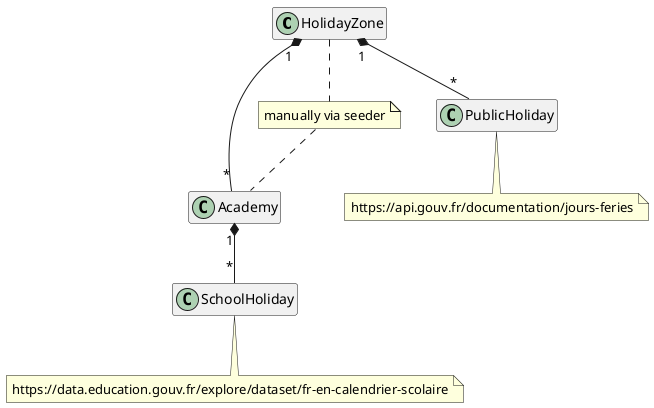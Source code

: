 @startuml

HolidayZone "1" *-- "*" Academy
HolidayZone "1" *-- "*" PublicHoliday
Academy "1" *-- "*" SchoolHoliday

note bottom of SchoolHoliday : https://data.education.gouv.fr/explore/dataset/fr-en-calendrier-scolaire

note bottom of PublicHoliday : https://api.gouv.fr/documentation/jours-feries

note "manually via seeder" as N1
HolidayZone .. N1
N1 .. Academy



hide empty members
@enduml
